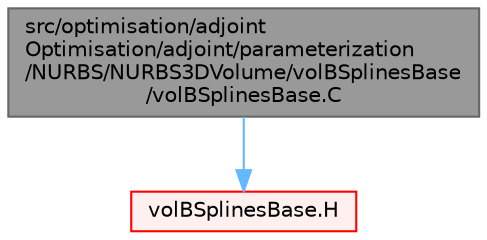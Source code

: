 digraph "src/optimisation/adjointOptimisation/adjoint/parameterization/NURBS/NURBS3DVolume/volBSplinesBase/volBSplinesBase.C"
{
 // LATEX_PDF_SIZE
  bgcolor="transparent";
  edge [fontname=Helvetica,fontsize=10,labelfontname=Helvetica,labelfontsize=10];
  node [fontname=Helvetica,fontsize=10,shape=box,height=0.2,width=0.4];
  Node1 [id="Node000001",label="src/optimisation/adjoint\lOptimisation/adjoint/parameterization\l/NURBS/NURBS3DVolume/volBSplinesBase\l/volBSplinesBase.C",height=0.2,width=0.4,color="gray40", fillcolor="grey60", style="filled", fontcolor="black",tooltip=" "];
  Node1 -> Node2 [id="edge1_Node000001_Node000002",color="steelblue1",style="solid",tooltip=" "];
  Node2 [id="Node000002",label="volBSplinesBase.H",height=0.2,width=0.4,color="red", fillcolor="#FFF0F0", style="filled",URL="$volBSplinesBase_8H.html",tooltip=" "];
}
